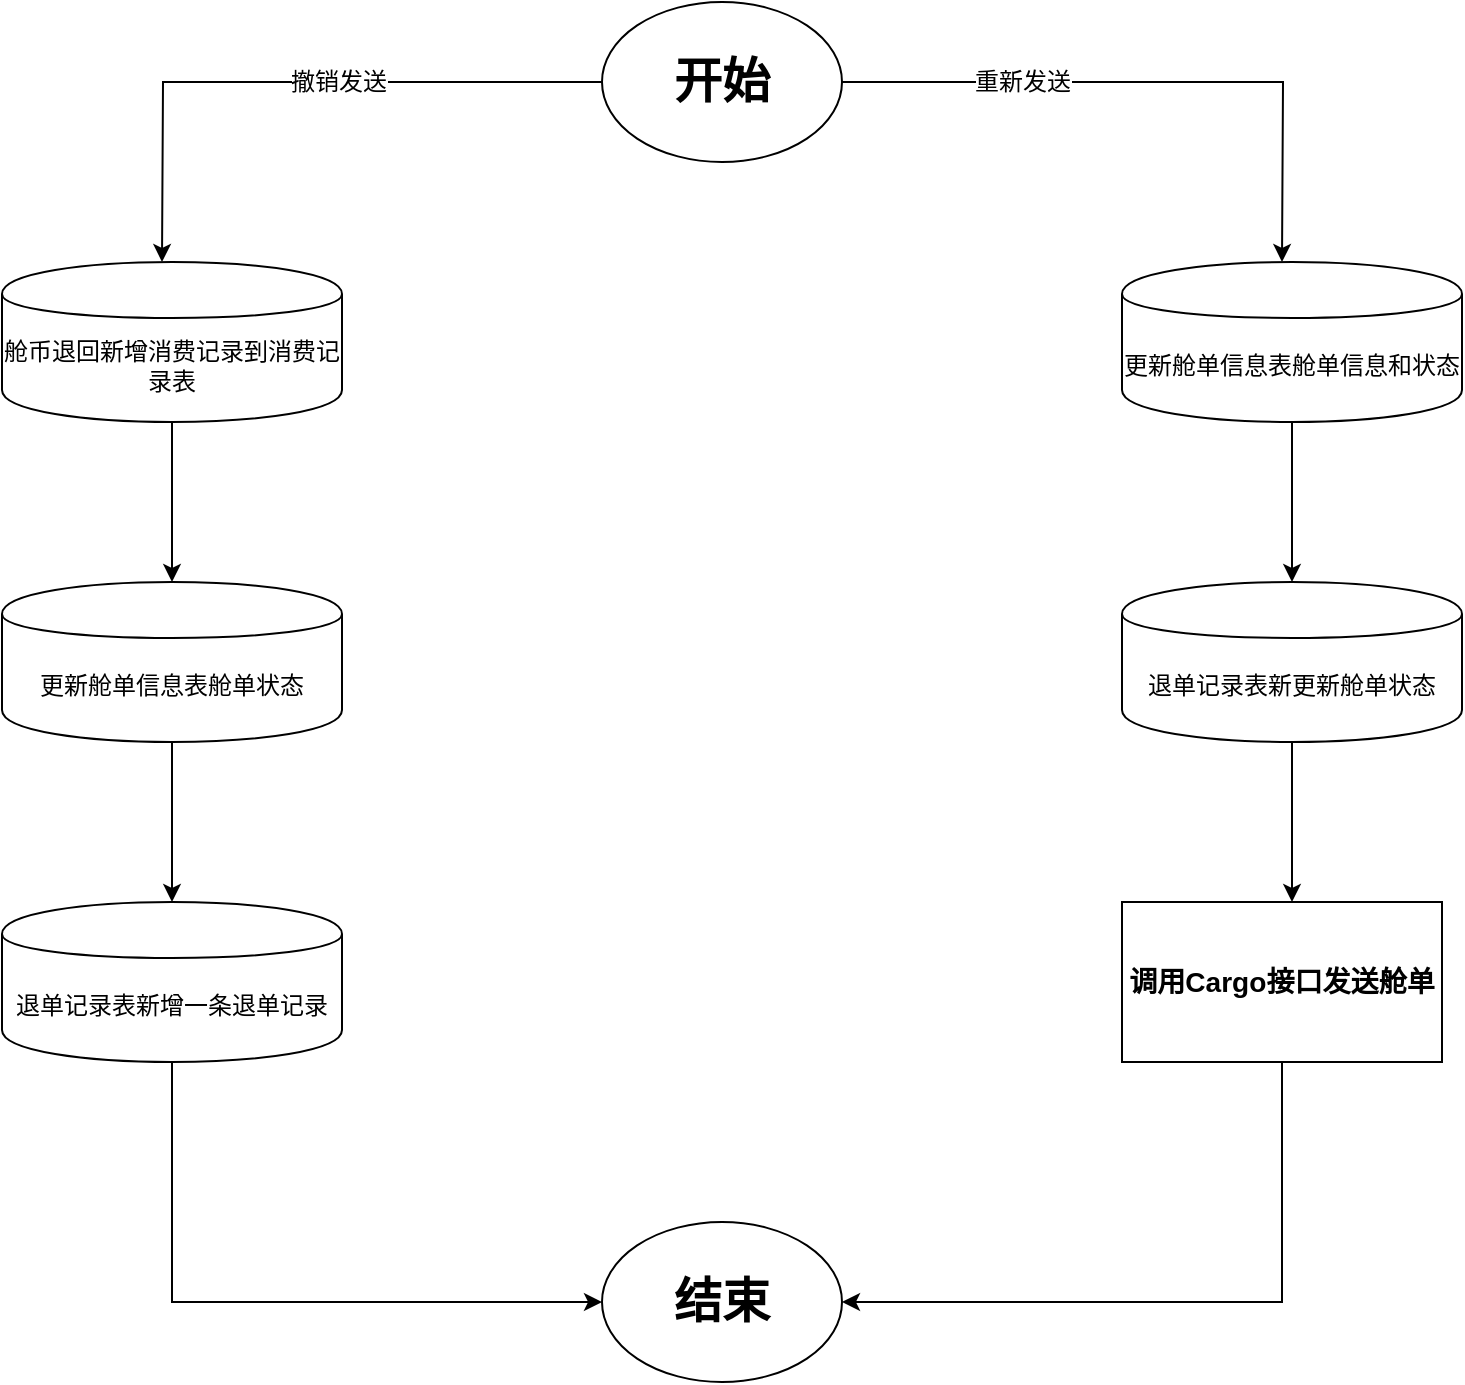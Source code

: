 <mxfile version="11.1.4" type="github"><diagram id="7ZUiN2NyFSrI1k7cxDP4" name="第 1 页"><mxGraphModel dx="1422" dy="764" grid="1" gridSize="10" guides="1" tooltips="1" connect="1" arrows="1" fold="1" page="1" pageScale="1" pageWidth="827" pageHeight="1169" math="0" shadow="0"><root><mxCell id="0"/><mxCell id="1" parent="0"/><mxCell id="xdNPbeBi55snbR3dQBHJ-4" style="edgeStyle=orthogonalEdgeStyle;rounded=0;orthogonalLoop=1;jettySize=auto;html=1;" edge="1" parent="1" source="xdNPbeBi55snbR3dQBHJ-1"><mxGeometry relative="1" as="geometry"><mxPoint x="680" y="160" as="targetPoint"/></mxGeometry></mxCell><mxCell id="xdNPbeBi55snbR3dQBHJ-7" value="重新发送" style="text;html=1;resizable=0;points=[];align=center;verticalAlign=middle;labelBackgroundColor=#ffffff;" vertex="1" connectable="0" parent="xdNPbeBi55snbR3dQBHJ-4"><mxGeometry x="-0.419" relative="1" as="geometry"><mxPoint as="offset"/></mxGeometry></mxCell><mxCell id="xdNPbeBi55snbR3dQBHJ-5" style="edgeStyle=orthogonalEdgeStyle;rounded=0;orthogonalLoop=1;jettySize=auto;html=1;" edge="1" parent="1" source="xdNPbeBi55snbR3dQBHJ-1"><mxGeometry relative="1" as="geometry"><mxPoint x="120" y="160" as="targetPoint"/></mxGeometry></mxCell><mxCell id="xdNPbeBi55snbR3dQBHJ-6" value="撤销发送" style="text;html=1;resizable=0;points=[];align=center;verticalAlign=middle;labelBackgroundColor=#ffffff;" vertex="1" connectable="0" parent="xdNPbeBi55snbR3dQBHJ-5"><mxGeometry x="-0.148" relative="1" as="geometry"><mxPoint as="offset"/></mxGeometry></mxCell><mxCell id="xdNPbeBi55snbR3dQBHJ-1" value="&lt;h1&gt;开始&lt;/h1&gt;" style="ellipse;whiteSpace=wrap;html=1;" vertex="1" parent="1"><mxGeometry x="340" y="30" width="120" height="80" as="geometry"/></mxCell><mxCell id="xdNPbeBi55snbR3dQBHJ-10" value="" style="edgeStyle=orthogonalEdgeStyle;rounded=0;orthogonalLoop=1;jettySize=auto;html=1;" edge="1" parent="1" source="xdNPbeBi55snbR3dQBHJ-8" target="xdNPbeBi55snbR3dQBHJ-9"><mxGeometry relative="1" as="geometry"/></mxCell><mxCell id="xdNPbeBi55snbR3dQBHJ-8" value="舱币退回新增消费记录到消费记录表" style="shape=cylinder;whiteSpace=wrap;html=1;boundedLbl=1;backgroundOutline=1;" vertex="1" parent="1"><mxGeometry x="40" y="160" width="170" height="80" as="geometry"/></mxCell><mxCell id="xdNPbeBi55snbR3dQBHJ-12" value="" style="edgeStyle=orthogonalEdgeStyle;rounded=0;orthogonalLoop=1;jettySize=auto;html=1;" edge="1" parent="1" source="xdNPbeBi55snbR3dQBHJ-9" target="xdNPbeBi55snbR3dQBHJ-11"><mxGeometry relative="1" as="geometry"/></mxCell><mxCell id="xdNPbeBi55snbR3dQBHJ-9" value="更新舱单信息表舱单状态" style="shape=cylinder;whiteSpace=wrap;html=1;boundedLbl=1;backgroundOutline=1;" vertex="1" parent="1"><mxGeometry x="40" y="320" width="170" height="80" as="geometry"/></mxCell><mxCell id="xdNPbeBi55snbR3dQBHJ-11" value="退单记录表新增一条退单记录" style="shape=cylinder;whiteSpace=wrap;html=1;boundedLbl=1;backgroundOutline=1;" vertex="1" parent="1"><mxGeometry x="40" y="480" width="170" height="80" as="geometry"/></mxCell><mxCell id="xdNPbeBi55snbR3dQBHJ-15" style="edgeStyle=orthogonalEdgeStyle;rounded=0;orthogonalLoop=1;jettySize=auto;html=1;exitX=0.5;exitY=1;exitDx=0;exitDy=0;" edge="1" parent="1" source="xdNPbeBi55snbR3dQBHJ-11" target="xdNPbeBi55snbR3dQBHJ-13"><mxGeometry relative="1" as="geometry"><Array as="points"><mxPoint x="125" y="680"/></Array></mxGeometry></mxCell><mxCell id="xdNPbeBi55snbR3dQBHJ-25" style="edgeStyle=orthogonalEdgeStyle;rounded=0;orthogonalLoop=1;jettySize=auto;html=1;" edge="1" parent="1" source="xdNPbeBi55snbR3dQBHJ-23" target="xdNPbeBi55snbR3dQBHJ-13"><mxGeometry relative="1" as="geometry"><Array as="points"><mxPoint x="680" y="680"/></Array></mxGeometry></mxCell><mxCell id="xdNPbeBi55snbR3dQBHJ-13" value="&lt;h1&gt;结束&lt;/h1&gt;" style="ellipse;whiteSpace=wrap;html=1;" vertex="1" parent="1"><mxGeometry x="340" y="640" width="120" height="80" as="geometry"/></mxCell><mxCell id="xdNPbeBi55snbR3dQBHJ-20" value="" style="edgeStyle=orthogonalEdgeStyle;rounded=0;orthogonalLoop=1;jettySize=auto;html=1;" edge="1" parent="1" source="xdNPbeBi55snbR3dQBHJ-16" target="xdNPbeBi55snbR3dQBHJ-17"><mxGeometry relative="1" as="geometry"/></mxCell><mxCell id="xdNPbeBi55snbR3dQBHJ-16" value="更新舱单信息表舱单信息和状态" style="shape=cylinder;whiteSpace=wrap;html=1;boundedLbl=1;backgroundOutline=1;" vertex="1" parent="1"><mxGeometry x="600" y="160" width="170" height="80" as="geometry"/></mxCell><mxCell id="xdNPbeBi55snbR3dQBHJ-22" value="" style="edgeStyle=orthogonalEdgeStyle;rounded=0;orthogonalLoop=1;jettySize=auto;html=1;" edge="1" parent="1" source="xdNPbeBi55snbR3dQBHJ-17"><mxGeometry relative="1" as="geometry"><mxPoint x="685" y="480" as="targetPoint"/></mxGeometry></mxCell><mxCell id="xdNPbeBi55snbR3dQBHJ-17" value="退单记录表新更新舱单状态" style="shape=cylinder;whiteSpace=wrap;html=1;boundedLbl=1;backgroundOutline=1;" vertex="1" parent="1"><mxGeometry x="600" y="320" width="170" height="80" as="geometry"/></mxCell><mxCell id="xdNPbeBi55snbR3dQBHJ-23" value="&lt;h3&gt;调用Cargo接口发送舱单&lt;/h3&gt;" style="rounded=0;whiteSpace=wrap;html=1;" vertex="1" parent="1"><mxGeometry x="600" y="480" width="160" height="80" as="geometry"/></mxCell></root></mxGraphModel></diagram></mxfile>